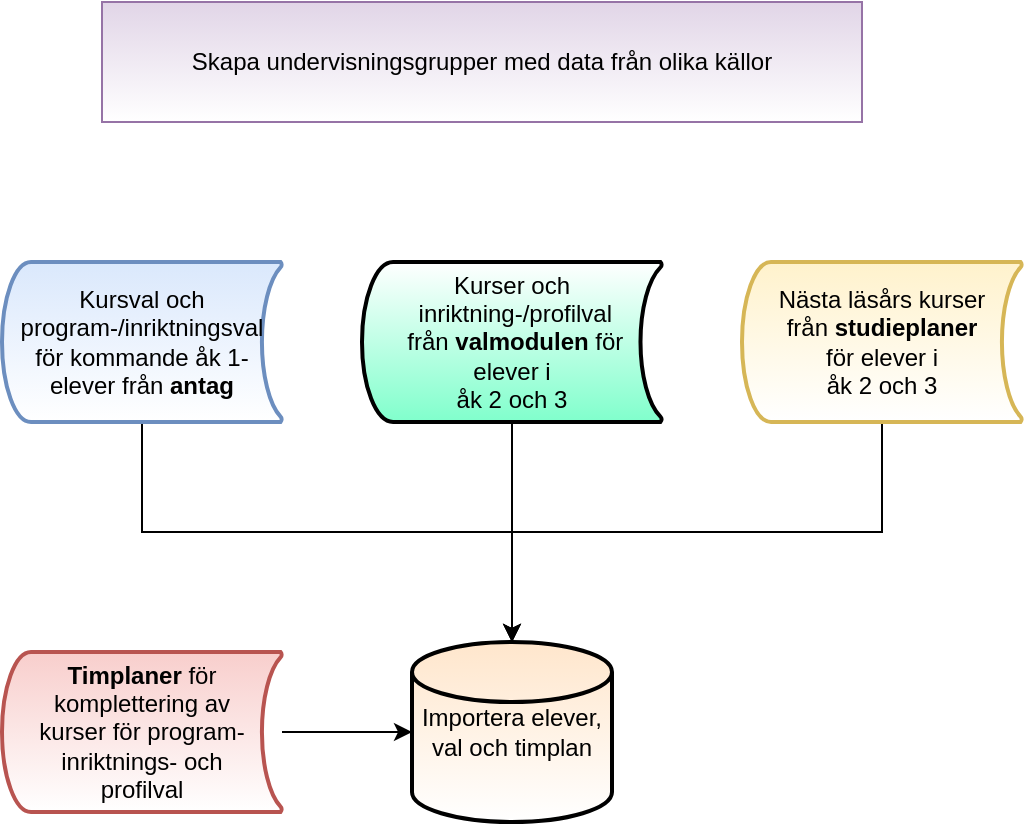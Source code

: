 <mxfile version="16.5.3" type="github"><diagram id="eU5bEB_idOcOBmL3GrIz" name="Page-1"><mxGraphModel dx="909" dy="664" grid="1" gridSize="10" guides="1" tooltips="1" connect="1" arrows="1" fold="1" page="1" pageScale="1" pageWidth="827" pageHeight="1169" math="0" shadow="0"><root><mxCell id="0"/><mxCell id="1" parent="0"/><mxCell id="N4Wq4Jq-gwxVOum_rCYY-2" value="Skapa undervisningsgrupper med data från olika källor" style="rounded=0;whiteSpace=wrap;html=1;fillColor=#e1d5e7;strokeColor=#9673a6;gradientColor=#ffffff;" vertex="1" parent="1"><mxGeometry x="120" y="60" width="380" height="60" as="geometry"/></mxCell><mxCell id="N4Wq4Jq-gwxVOum_rCYY-20" style="edgeStyle=orthogonalEdgeStyle;rounded=0;sketch=0;orthogonalLoop=1;jettySize=auto;html=1;entryX=0.5;entryY=0;entryDx=0;entryDy=0;exitX=0.5;exitY=0;exitDx=0;exitDy=0;" edge="1" parent="1" source="N4Wq4Jq-gwxVOum_rCYY-7" target="N4Wq4Jq-gwxVOum_rCYY-7"><mxGeometry relative="1" as="geometry"/></mxCell><mxCell id="N4Wq4Jq-gwxVOum_rCYY-23" value="" style="edgeStyle=orthogonalEdgeStyle;rounded=0;sketch=0;orthogonalLoop=1;jettySize=auto;html=1;" edge="1" parent="1" source="N4Wq4Jq-gwxVOum_rCYY-3" target="N4Wq4Jq-gwxVOum_rCYY-7"><mxGeometry relative="1" as="geometry"/></mxCell><mxCell id="N4Wq4Jq-gwxVOum_rCYY-3" value="Kurser och&lt;br&gt;&amp;nbsp;inriktning-/profilval&lt;br&gt;&amp;nbsp;från &lt;b&gt;valmodulen&lt;/b&gt; för&lt;br&gt;elever i &lt;br&gt;åk 2 och 3" style="strokeWidth=2;html=1;shape=mxgraph.flowchart.stored_data;whiteSpace=wrap;gradientColor=#80FFCC;" vertex="1" parent="1"><mxGeometry x="250" y="190" width="150" height="80" as="geometry"/></mxCell><mxCell id="N4Wq4Jq-gwxVOum_rCYY-19" style="edgeStyle=orthogonalEdgeStyle;rounded=0;sketch=0;orthogonalLoop=1;jettySize=auto;html=1;exitX=0.5;exitY=1;exitDx=0;exitDy=0;exitPerimeter=0;" edge="1" parent="1" source="N4Wq4Jq-gwxVOum_rCYY-4" target="N4Wq4Jq-gwxVOum_rCYY-7"><mxGeometry relative="1" as="geometry"><mxPoint x="130" y="280" as="sourcePoint"/></mxGeometry></mxCell><mxCell id="N4Wq4Jq-gwxVOum_rCYY-4" value="Kursval och&lt;br&gt;program-/inriktningsval&lt;br&gt;för kommande åk 1-elever från &lt;b&gt;antag&lt;/b&gt;" style="strokeWidth=2;html=1;shape=mxgraph.flowchart.stored_data;whiteSpace=wrap;fillColor=#dae8fc;strokeColor=#6c8ebf;gradientColor=#ffffff;" vertex="1" parent="1"><mxGeometry x="70" y="190" width="140" height="80" as="geometry"/></mxCell><mxCell id="N4Wq4Jq-gwxVOum_rCYY-21" style="edgeStyle=orthogonalEdgeStyle;rounded=0;sketch=0;orthogonalLoop=1;jettySize=auto;html=1;exitX=0.5;exitY=1;exitDx=0;exitDy=0;exitPerimeter=0;" edge="1" parent="1" source="N4Wq4Jq-gwxVOum_rCYY-5" target="N4Wq4Jq-gwxVOum_rCYY-7"><mxGeometry relative="1" as="geometry"/></mxCell><mxCell id="N4Wq4Jq-gwxVOum_rCYY-5" value="Nästa läsårs kurser&lt;br&gt;från &lt;b&gt;studieplaner&lt;/b&gt;&lt;br&gt;för elever i&lt;br&gt;åk 2 och 3" style="strokeWidth=2;html=1;shape=mxgraph.flowchart.stored_data;whiteSpace=wrap;fillColor=#fff2cc;strokeColor=#d6b656;gradientColor=#ffffff;" vertex="1" parent="1"><mxGeometry x="440" y="190" width="140" height="80" as="geometry"/></mxCell><mxCell id="N4Wq4Jq-gwxVOum_rCYY-24" value="" style="edgeStyle=orthogonalEdgeStyle;rounded=0;sketch=0;orthogonalLoop=1;jettySize=auto;html=1;" edge="1" parent="1" source="N4Wq4Jq-gwxVOum_rCYY-6" target="N4Wq4Jq-gwxVOum_rCYY-7"><mxGeometry relative="1" as="geometry"/></mxCell><mxCell id="N4Wq4Jq-gwxVOum_rCYY-6" value="&lt;b&gt;Timplaner &lt;/b&gt;för komplettering av&lt;br&gt;kurser för program- inriktnings- och&lt;br&gt;profilval" style="strokeWidth=2;html=1;shape=mxgraph.flowchart.stored_data;whiteSpace=wrap;perimeter=rectanglePerimeter;fillColor=#f8cecc;strokeColor=#b85450;gradientColor=#ffffff;" vertex="1" parent="1"><mxGeometry x="70" y="385" width="140" height="80" as="geometry"/></mxCell><mxCell id="N4Wq4Jq-gwxVOum_rCYY-7" value="Importera&amp;nbsp;elever, val och timplan" style="strokeWidth=2;html=1;shape=mxgraph.flowchart.database;whiteSpace=wrap;fontFamily=Helvetica;fontSize=12;align=center;strokeColor=default;fillColor=#ffe6cc;gradientColor=#ffffff;" vertex="1" parent="1"><mxGeometry x="275" y="380" width="100" height="90" as="geometry"/></mxCell><mxCell id="N4Wq4Jq-gwxVOum_rCYY-22" style="edgeStyle=orthogonalEdgeStyle;rounded=0;sketch=0;orthogonalLoop=1;jettySize=auto;html=1;exitX=0.5;exitY=1;exitDx=0;exitDy=0;exitPerimeter=0;" edge="1" parent="1" source="N4Wq4Jq-gwxVOum_rCYY-3" target="N4Wq4Jq-gwxVOum_rCYY-3"><mxGeometry relative="1" as="geometry"/></mxCell></root></mxGraphModel></diagram></mxfile>